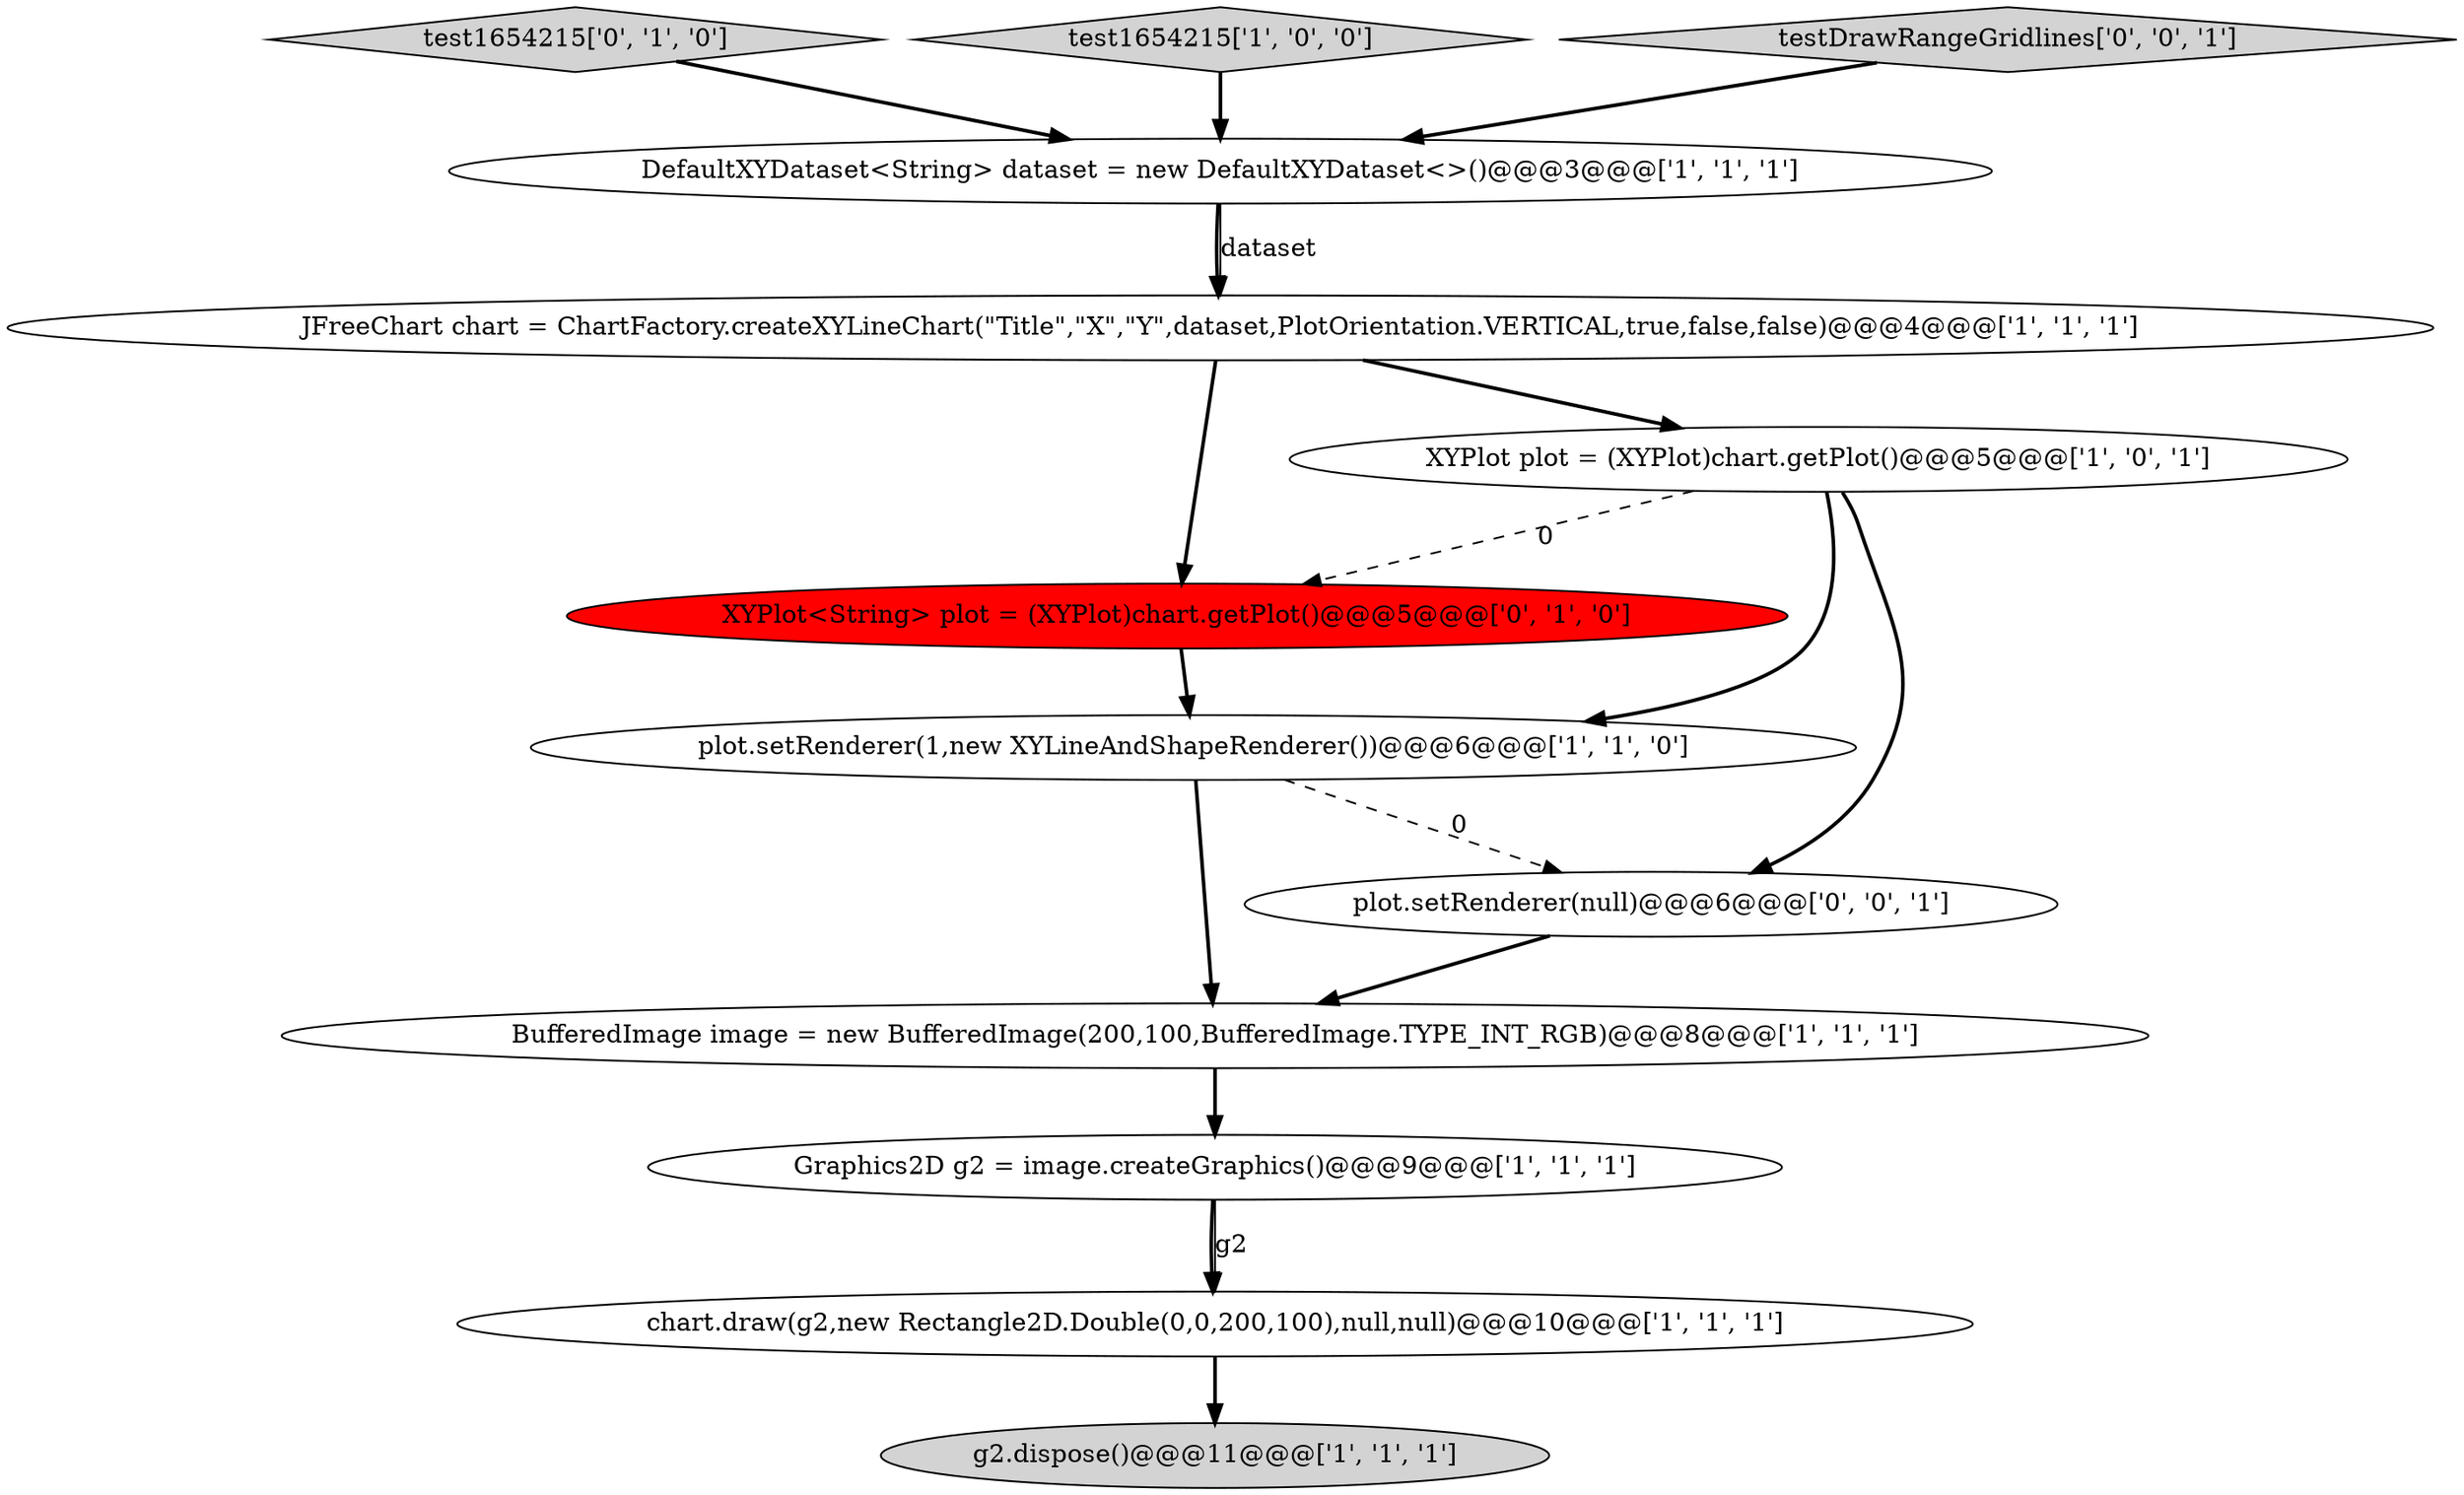 digraph {
3 [style = filled, label = "g2.dispose()@@@11@@@['1', '1', '1']", fillcolor = lightgray, shape = ellipse image = "AAA0AAABBB1BBB"];
2 [style = filled, label = "chart.draw(g2,new Rectangle2D.Double(0,0,200,100),null,null)@@@10@@@['1', '1', '1']", fillcolor = white, shape = ellipse image = "AAA0AAABBB1BBB"];
5 [style = filled, label = "plot.setRenderer(1,new XYLineAndShapeRenderer())@@@6@@@['1', '1', '0']", fillcolor = white, shape = ellipse image = "AAA0AAABBB1BBB"];
4 [style = filled, label = "Graphics2D g2 = image.createGraphics()@@@9@@@['1', '1', '1']", fillcolor = white, shape = ellipse image = "AAA0AAABBB1BBB"];
9 [style = filled, label = "XYPlot<String> plot = (XYPlot)chart.getPlot()@@@5@@@['0', '1', '0']", fillcolor = red, shape = ellipse image = "AAA1AAABBB2BBB"];
10 [style = filled, label = "test1654215['0', '1', '0']", fillcolor = lightgray, shape = diamond image = "AAA0AAABBB2BBB"];
1 [style = filled, label = "JFreeChart chart = ChartFactory.createXYLineChart(\"Title\",\"X\",\"Y\",dataset,PlotOrientation.VERTICAL,true,false,false)@@@4@@@['1', '1', '1']", fillcolor = white, shape = ellipse image = "AAA0AAABBB1BBB"];
7 [style = filled, label = "BufferedImage image = new BufferedImage(200,100,BufferedImage.TYPE_INT_RGB)@@@8@@@['1', '1', '1']", fillcolor = white, shape = ellipse image = "AAA0AAABBB1BBB"];
0 [style = filled, label = "test1654215['1', '0', '0']", fillcolor = lightgray, shape = diamond image = "AAA0AAABBB1BBB"];
11 [style = filled, label = "plot.setRenderer(null)@@@6@@@['0', '0', '1']", fillcolor = white, shape = ellipse image = "AAA0AAABBB3BBB"];
8 [style = filled, label = "XYPlot plot = (XYPlot)chart.getPlot()@@@5@@@['1', '0', '1']", fillcolor = white, shape = ellipse image = "AAA0AAABBB1BBB"];
12 [style = filled, label = "testDrawRangeGridlines['0', '0', '1']", fillcolor = lightgray, shape = diamond image = "AAA0AAABBB3BBB"];
6 [style = filled, label = "DefaultXYDataset<String> dataset = new DefaultXYDataset<>()@@@3@@@['1', '1', '1']", fillcolor = white, shape = ellipse image = "AAA0AAABBB1BBB"];
9->5 [style = bold, label=""];
8->9 [style = dashed, label="0"];
6->1 [style = bold, label=""];
5->7 [style = bold, label=""];
1->8 [style = bold, label=""];
7->4 [style = bold, label=""];
4->2 [style = bold, label=""];
6->1 [style = solid, label="dataset"];
8->5 [style = bold, label=""];
5->11 [style = dashed, label="0"];
8->11 [style = bold, label=""];
0->6 [style = bold, label=""];
12->6 [style = bold, label=""];
4->2 [style = solid, label="g2"];
10->6 [style = bold, label=""];
11->7 [style = bold, label=""];
1->9 [style = bold, label=""];
2->3 [style = bold, label=""];
}
